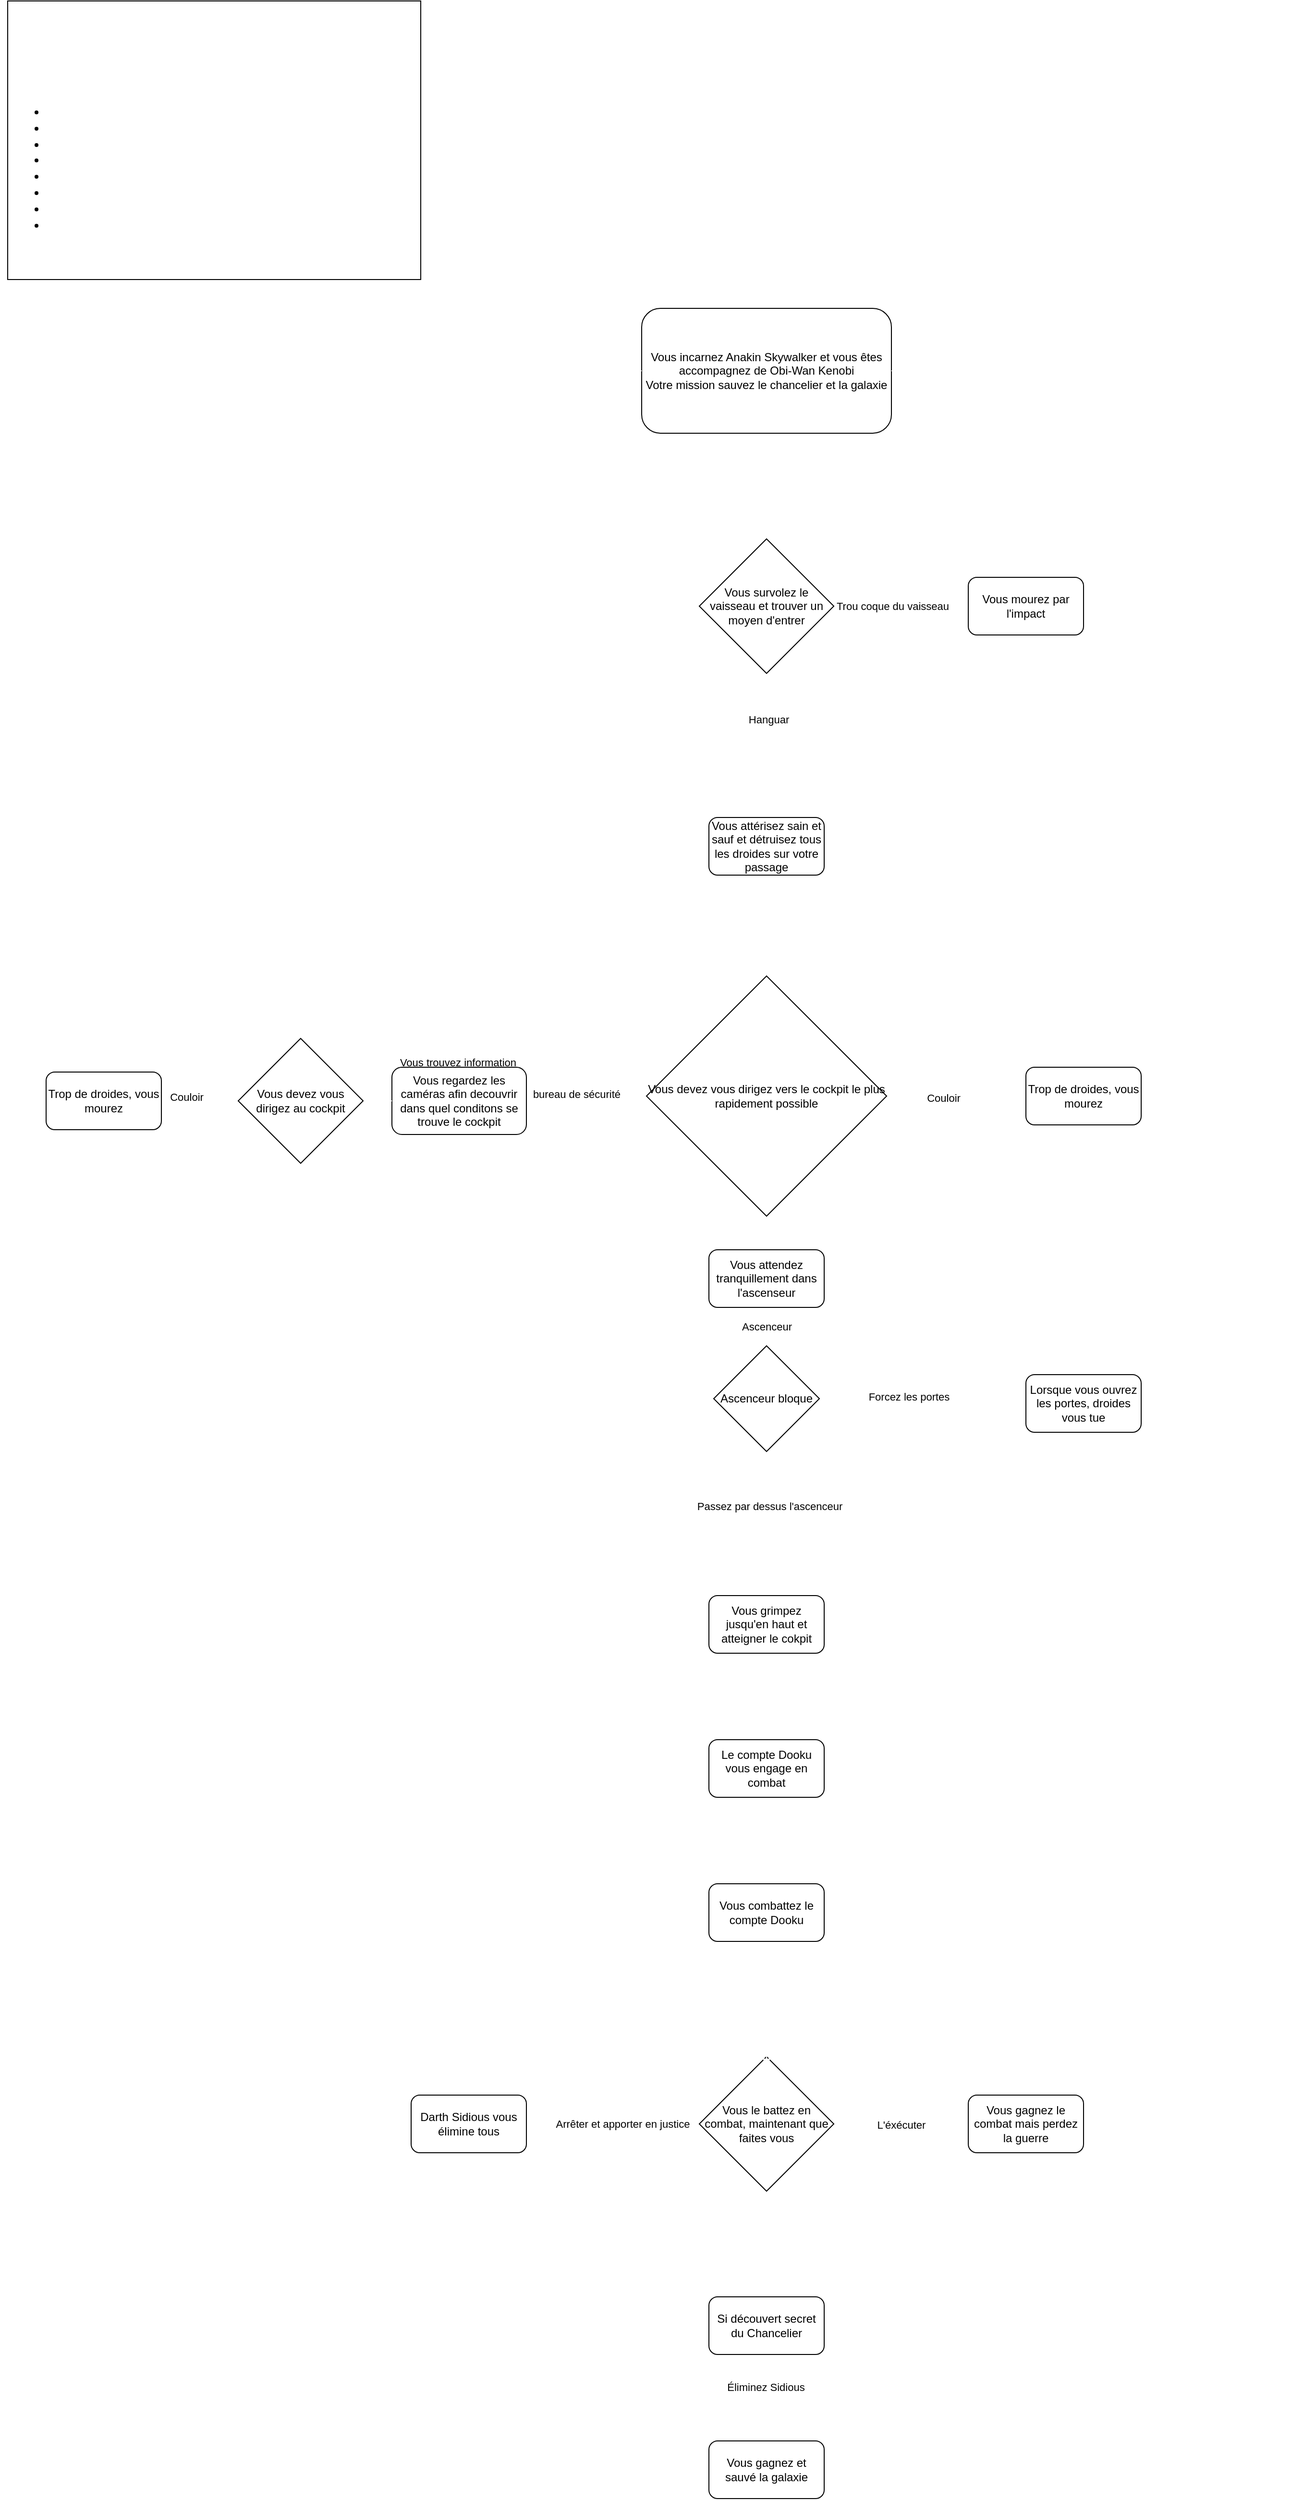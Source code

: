 <mxfile>
    <diagram id="d_ryaEk3887iIKYyWZoM" name="Page-1">
        <mxGraphModel dx="8450" dy="3740" grid="1" gridSize="10" guides="1" tooltips="1" connect="1" arrows="1" fold="1" page="1" pageScale="1" pageWidth="850" pageHeight="1100" math="0" shadow="0">
            <root>
                <mxCell id="0"/>
                <mxCell id="1" parent="0"/>
                <mxCell id="186" style="edgeStyle=none;html=1;entryX=0.5;entryY=0;entryDx=0;entryDy=0;strokeColor=#FFFFFF;" edge="1" parent="1" source="102" target="103">
                    <mxGeometry relative="1" as="geometry"/>
                </mxCell>
                <mxCell id="102" value="Vous incarnez Anakin Skywalker et vous êtes accompagnez de Obi-Wan Kenobi&lt;br&gt;Votre mission sauvez le chancelier et la galaxie" style="rounded=1;whiteSpace=wrap;html=1;" parent="1" vertex="1">
                    <mxGeometry x="-1190" y="270" width="260" height="130" as="geometry"/>
                </mxCell>
                <mxCell id="106" style="edgeStyle=none;html=1;strokeColor=#FFFFFF;" parent="1" source="103" edge="1">
                    <mxGeometry relative="1" as="geometry">
                        <mxPoint x="-850" y="580" as="targetPoint"/>
                    </mxGeometry>
                </mxCell>
                <mxCell id="110" value="Trou coque du vaisseau" style="edgeLabel;html=1;align=center;verticalAlign=middle;resizable=0;points=[];" parent="106" vertex="1" connectable="0">
                    <mxGeometry x="0.278" y="-1" relative="1" as="geometry">
                        <mxPoint x="-29" y="-1" as="offset"/>
                    </mxGeometry>
                </mxCell>
                <mxCell id="107" style="edgeStyle=none;html=1;strokeColor=#FFFFFF;" parent="1" source="103" edge="1">
                    <mxGeometry relative="1" as="geometry">
                        <mxPoint x="-1060" y="800" as="targetPoint"/>
                    </mxGeometry>
                </mxCell>
                <mxCell id="111" value="Hanguar" style="edgeLabel;html=1;align=center;verticalAlign=middle;resizable=0;points=[];" parent="107" vertex="1" connectable="0">
                    <mxGeometry x="-0.351" y="2" relative="1" as="geometry">
                        <mxPoint y="-1" as="offset"/>
                    </mxGeometry>
                </mxCell>
                <mxCell id="103" value="Vous survolez le vaisseau et trouver un moyen d'entrer" style="rhombus;whiteSpace=wrap;html=1;" parent="1" vertex="1">
                    <mxGeometry x="-1130" y="510" width="140" height="140" as="geometry"/>
                </mxCell>
                <mxCell id="112" style="edgeStyle=none;html=1;strokeColor=#FFFFFF;" parent="1" source="108" edge="1">
                    <mxGeometry relative="1" as="geometry">
                        <mxPoint x="-1060" y="1000" as="targetPoint"/>
                    </mxGeometry>
                </mxCell>
                <mxCell id="108" value="Vous attérisez sain et sauf et détruisez tous les droides sur votre passage" style="rounded=1;whiteSpace=wrap;html=1;" parent="1" vertex="1">
                    <mxGeometry x="-1120" y="800" width="120" height="60" as="geometry"/>
                </mxCell>
                <mxCell id="166" style="edgeStyle=orthogonalEdgeStyle;html=1;entryX=1;entryY=0.5;entryDx=0;entryDy=0;strokeColor=#FFFFFF;endArrow=none;endFill=0;" parent="1" source="109" target="102" edge="1">
                    <mxGeometry relative="1" as="geometry">
                        <Array as="points">
                            <mxPoint x="-510" y="580"/>
                            <mxPoint x="-510" y="335"/>
                        </Array>
                    </mxGeometry>
                </mxCell>
                <mxCell id="109" value="Vous mourez par l'impact" style="rounded=1;whiteSpace=wrap;html=1;" parent="1" vertex="1">
                    <mxGeometry x="-850" y="550" width="120" height="60" as="geometry"/>
                </mxCell>
                <mxCell id="120" style="edgeStyle=none;html=1;strokeColor=#FFFFFF;" parent="1" source="114" edge="1">
                    <mxGeometry relative="1" as="geometry">
                        <mxPoint x="-790" y="1090" as="targetPoint"/>
                    </mxGeometry>
                </mxCell>
                <mxCell id="121" value="Couloir" style="edgeLabel;html=1;align=center;verticalAlign=middle;resizable=0;points=[];" parent="120" vertex="1" connectable="0">
                    <mxGeometry x="-0.177" y="-2" relative="1" as="geometry">
                        <mxPoint x="-1" as="offset"/>
                    </mxGeometry>
                </mxCell>
                <mxCell id="122" style="edgeStyle=none;html=1;strokeColor=#FFFFFF;" parent="1" source="114" edge="1">
                    <mxGeometry relative="1" as="geometry">
                        <mxPoint x="-1060" y="1360" as="targetPoint"/>
                    </mxGeometry>
                </mxCell>
                <mxCell id="123" value="Ascenceur" style="edgeLabel;html=1;align=center;verticalAlign=middle;resizable=0;points=[];" parent="122" vertex="1" connectable="0">
                    <mxGeometry x="-0.462" y="-2" relative="1" as="geometry">
                        <mxPoint x="2" y="76" as="offset"/>
                    </mxGeometry>
                </mxCell>
                <mxCell id="124" style="edgeStyle=none;html=1;strokeColor=#FFFFFF;" parent="1" source="114" edge="1">
                    <mxGeometry relative="1" as="geometry">
                        <mxPoint x="-1340" y="1087.5" as="targetPoint"/>
                    </mxGeometry>
                </mxCell>
                <mxCell id="129" value="bureau de sécurité" style="edgeLabel;html=1;align=center;verticalAlign=middle;resizable=0;points=[];" parent="124" vertex="1" connectable="0">
                    <mxGeometry x="0.521" relative="1" as="geometry">
                        <mxPoint x="44" as="offset"/>
                    </mxGeometry>
                </mxCell>
                <mxCell id="114" value="Vous devez vous dirigez vers le cockpit le plus rapidement possible" style="rhombus;whiteSpace=wrap;html=1;" parent="1" vertex="1">
                    <mxGeometry x="-1185" y="965" width="250" height="250" as="geometry"/>
                </mxCell>
                <mxCell id="165" style="edgeStyle=orthogonalEdgeStyle;html=1;entryX=1;entryY=0.5;entryDx=0;entryDy=0;strokeColor=#FFFFFF;endArrow=none;endFill=0;" parent="1" source="127" target="102" edge="1">
                    <mxGeometry relative="1" as="geometry">
                        <Array as="points">
                            <mxPoint x="-510" y="1090"/>
                            <mxPoint x="-510" y="335"/>
                        </Array>
                    </mxGeometry>
                </mxCell>
                <mxCell id="127" value="Trop de droides, vous mourez" style="rounded=1;whiteSpace=wrap;html=1;" parent="1" vertex="1">
                    <mxGeometry x="-790" y="1060" width="120" height="60" as="geometry"/>
                </mxCell>
                <mxCell id="133" style="edgeStyle=none;html=1;entryX=1;entryY=0.5;entryDx=0;entryDy=0;startArrow=none;strokeColor=#FFFFFF;" parent="1" source="182" target="135" edge="1">
                    <mxGeometry relative="1" as="geometry">
                        <mxPoint x="-1640" y="1095" as="targetPoint"/>
                    </mxGeometry>
                </mxCell>
                <mxCell id="134" value="Couloir" style="edgeLabel;html=1;align=center;verticalAlign=middle;resizable=0;points=[];" parent="133" vertex="1" connectable="0">
                    <mxGeometry x="0.34" y="-4" relative="1" as="geometry">
                        <mxPoint x="-1" as="offset"/>
                    </mxGeometry>
                </mxCell>
                <mxCell id="137" style="edgeStyle=orthogonalEdgeStyle;html=1;exitX=0.5;exitY=1;exitDx=0;exitDy=0;strokeColor=#FFFFFF;endArrow=none;endFill=0;" parent="1" source="182" edge="1">
                    <mxGeometry relative="1" as="geometry">
                        <mxPoint x="-1060" y="1230" as="targetPoint"/>
                        <Array as="points">
                            <mxPoint x="-1545" y="1230"/>
                        </Array>
                    </mxGeometry>
                </mxCell>
                <mxCell id="170" value="Vous trouvez information&amp;nbsp;" style="edgeLabel;html=1;align=center;verticalAlign=middle;resizable=0;points=[];" parent="137" vertex="1" connectable="0">
                    <mxGeometry x="-0.268" y="4" relative="1" as="geometry">
                        <mxPoint x="32" y="-171" as="offset"/>
                    </mxGeometry>
                </mxCell>
                <mxCell id="128" value="Vous regardez les caméras afin decouvrir dans quel conditons se trouve le cockpit" style="rounded=1;whiteSpace=wrap;html=1;" parent="1" vertex="1">
                    <mxGeometry x="-1450" y="1060" width="140" height="70" as="geometry"/>
                </mxCell>
                <mxCell id="167" style="edgeStyle=orthogonalEdgeStyle;html=1;entryX=0;entryY=0.5;entryDx=0;entryDy=0;strokeColor=#FFFFFF;endArrow=none;endFill=0;" parent="1" source="135" target="102" edge="1">
                    <mxGeometry relative="1" as="geometry">
                        <Array as="points">
                            <mxPoint x="-1850" y="1095"/>
                            <mxPoint x="-1850" y="335"/>
                        </Array>
                    </mxGeometry>
                </mxCell>
                <mxCell id="135" value="Trop de droides, vous mourez" style="rounded=1;whiteSpace=wrap;html=1;" parent="1" vertex="1">
                    <mxGeometry x="-1810" y="1065" width="120" height="60" as="geometry"/>
                </mxCell>
                <mxCell id="139" style="edgeStyle=orthogonalEdgeStyle;html=1;strokeColor=#FFFFFF;endArrow=classic;endFill=1;" parent="1" source="138" edge="1">
                    <mxGeometry relative="1" as="geometry">
                        <mxPoint x="-790" y="1410" as="targetPoint"/>
                    </mxGeometry>
                </mxCell>
                <mxCell id="141" value="Forcez les portes" style="edgeLabel;html=1;align=center;verticalAlign=middle;resizable=0;points=[];" parent="139" vertex="1" connectable="0">
                    <mxGeometry x="-0.171" y="2" relative="1" as="geometry">
                        <mxPoint x="1" as="offset"/>
                    </mxGeometry>
                </mxCell>
                <mxCell id="142" style="edgeStyle=orthogonalEdgeStyle;html=1;strokeColor=#FFFFFF;endArrow=classic;endFill=1;" parent="1" source="138" edge="1">
                    <mxGeometry relative="1" as="geometry">
                        <mxPoint x="-1060" y="1610" as="targetPoint"/>
                    </mxGeometry>
                </mxCell>
                <mxCell id="143" value="Passez par dessus l'ascenceur" style="edgeLabel;html=1;align=center;verticalAlign=middle;resizable=0;points=[];" parent="142" vertex="1" connectable="0">
                    <mxGeometry x="-0.25" y="3" relative="1" as="geometry">
                        <mxPoint as="offset"/>
                    </mxGeometry>
                </mxCell>
                <mxCell id="138" value="Ascenceur bloque" style="rhombus;whiteSpace=wrap;html=1;" parent="1" vertex="1">
                    <mxGeometry x="-1115" y="1350" width="110" height="110" as="geometry"/>
                </mxCell>
                <mxCell id="164" style="edgeStyle=orthogonalEdgeStyle;html=1;entryX=1;entryY=0.5;entryDx=0;entryDy=0;strokeColor=#FFFFFF;endArrow=none;endFill=0;" parent="1" source="140" target="102" edge="1">
                    <mxGeometry relative="1" as="geometry">
                        <Array as="points">
                            <mxPoint x="-510" y="1410"/>
                            <mxPoint x="-510" y="335"/>
                        </Array>
                    </mxGeometry>
                </mxCell>
                <mxCell id="140" value="Lorsque vous ouvrez les portes, droides vous tue" style="rounded=1;whiteSpace=wrap;html=1;" parent="1" vertex="1">
                    <mxGeometry x="-790" y="1380" width="120" height="60" as="geometry"/>
                </mxCell>
                <mxCell id="145" style="edgeStyle=orthogonalEdgeStyle;html=1;strokeColor=#FFFFFF;endArrow=classic;endFill=1;" parent="1" source="144" edge="1">
                    <mxGeometry relative="1" as="geometry">
                        <mxPoint x="-1060" y="1760" as="targetPoint"/>
                    </mxGeometry>
                </mxCell>
                <mxCell id="144" value="Vous grimpez jusqu'en haut et atteigner le cokpit" style="rounded=1;whiteSpace=wrap;html=1;" parent="1" vertex="1">
                    <mxGeometry x="-1120" y="1610" width="120" height="60" as="geometry"/>
                </mxCell>
                <mxCell id="148" style="edgeStyle=orthogonalEdgeStyle;html=1;strokeColor=#FFFFFF;endArrow=classic;endFill=1;" parent="1" source="147" edge="1">
                    <mxGeometry relative="1" as="geometry">
                        <mxPoint x="-1060" y="1910" as="targetPoint"/>
                    </mxGeometry>
                </mxCell>
                <mxCell id="147" value="Le compte Dooku vous engage en combat" style="rounded=1;whiteSpace=wrap;html=1;" parent="1" vertex="1">
                    <mxGeometry x="-1120" y="1760" width="120" height="60" as="geometry"/>
                </mxCell>
                <mxCell id="150" style="edgeStyle=orthogonalEdgeStyle;html=1;strokeColor=#FFFFFF;endArrow=classic;endFill=1;" parent="1" source="149" edge="1">
                    <mxGeometry relative="1" as="geometry">
                        <mxPoint x="-850" y="2160" as="targetPoint"/>
                    </mxGeometry>
                </mxCell>
                <mxCell id="152" value="L'éxécuter" style="edgeLabel;html=1;align=center;verticalAlign=middle;resizable=0;points=[];" parent="150" vertex="1" connectable="0">
                    <mxGeometry x="0.189" y="4" relative="1" as="geometry">
                        <mxPoint x="-13" y="4" as="offset"/>
                    </mxGeometry>
                </mxCell>
                <mxCell id="151" style="edgeStyle=orthogonalEdgeStyle;html=1;strokeColor=#FFFFFF;endArrow=none;endFill=0;" parent="1" source="149" edge="1">
                    <mxGeometry relative="1" as="geometry">
                        <mxPoint x="-1060" y="2340" as="targetPoint"/>
                    </mxGeometry>
                </mxCell>
                <mxCell id="156" style="edgeStyle=orthogonalEdgeStyle;html=1;strokeColor=#FFFFFF;endArrow=classic;endFill=1;" parent="1" source="149" edge="1">
                    <mxGeometry relative="1" as="geometry">
                        <mxPoint x="-1310" y="2160" as="targetPoint"/>
                    </mxGeometry>
                </mxCell>
                <mxCell id="162" value="Arrêter et apporter en justice" style="edgeLabel;html=1;align=center;verticalAlign=middle;resizable=0;points=[];" parent="156" vertex="1" connectable="0">
                    <mxGeometry x="-0.244" y="-2" relative="1" as="geometry">
                        <mxPoint x="-12" y="2" as="offset"/>
                    </mxGeometry>
                </mxCell>
                <mxCell id="149" value="Vous le battez en combat, maintenant que faites vous" style="rhombus;whiteSpace=wrap;html=1;" parent="1" vertex="1">
                    <mxGeometry x="-1130" y="2090" width="140" height="140" as="geometry"/>
                </mxCell>
                <mxCell id="163" style="edgeStyle=orthogonalEdgeStyle;html=1;entryX=1;entryY=0.5;entryDx=0;entryDy=0;strokeColor=#FFFFFF;endArrow=none;endFill=0;exitX=1;exitY=0.5;exitDx=0;exitDy=0;" parent="1" source="153" target="102" edge="1">
                    <mxGeometry relative="1" as="geometry">
                        <Array as="points">
                            <mxPoint x="-510" y="2160"/>
                            <mxPoint x="-510" y="335"/>
                        </Array>
                    </mxGeometry>
                </mxCell>
                <mxCell id="153" value="Vous gagnez le combat mais perdez la guerre" style="rounded=1;whiteSpace=wrap;html=1;" parent="1" vertex="1">
                    <mxGeometry x="-850" y="2130" width="120" height="60" as="geometry"/>
                </mxCell>
                <mxCell id="168" style="edgeStyle=orthogonalEdgeStyle;html=1;entryX=0;entryY=0.5;entryDx=0;entryDy=0;strokeColor=#FFFFFF;endArrow=none;endFill=0;exitX=0;exitY=0.5;exitDx=0;exitDy=0;" parent="1" source="155" target="102" edge="1">
                    <mxGeometry relative="1" as="geometry">
                        <Array as="points">
                            <mxPoint x="-1850" y="2160"/>
                            <mxPoint x="-1850" y="335"/>
                        </Array>
                    </mxGeometry>
                </mxCell>
                <mxCell id="155" value="Darth Sidious vous élimine tous" style="rounded=1;whiteSpace=wrap;html=1;" parent="1" vertex="1">
                    <mxGeometry x="-1430" y="2130" width="120" height="60" as="geometry"/>
                </mxCell>
                <mxCell id="159" style="edgeStyle=orthogonalEdgeStyle;html=1;strokeColor=#FFFFFF;endArrow=classic;endFill=1;entryX=0.5;entryY=0;entryDx=0;entryDy=0;" parent="1" source="158" target="161" edge="1">
                    <mxGeometry relative="1" as="geometry">
                        <mxPoint x="-1187.784" y="2520" as="targetPoint"/>
                    </mxGeometry>
                </mxCell>
                <mxCell id="160" value="Éliminez Sidious" style="edgeLabel;html=1;align=center;verticalAlign=middle;resizable=0;points=[];" parent="159" vertex="1" connectable="0">
                    <mxGeometry x="-0.239" y="-1" relative="1" as="geometry">
                        <mxPoint as="offset"/>
                    </mxGeometry>
                </mxCell>
                <mxCell id="158" value="Si découvert secret du Chancelier" style="rounded=1;whiteSpace=wrap;html=1;" parent="1" vertex="1">
                    <mxGeometry x="-1120" y="2340" width="120" height="60" as="geometry"/>
                </mxCell>
                <mxCell id="161" value="Vous gagnez et sauvé la galaxie" style="rounded=1;whiteSpace=wrap;html=1;" parent="1" vertex="1">
                    <mxGeometry x="-1120" y="2490" width="120" height="60" as="geometry"/>
                </mxCell>
                <mxCell id="169" value="&lt;font color=&quot;#ffffff&quot;&gt;Genre:science-fiction&lt;br&gt;Inspiration: StarWars Revenge of the Sith&lt;br&gt;Nom: The chosen one&lt;br&gt;Palette&lt;br&gt;&lt;/font&gt;&lt;ul&gt;&lt;li&gt;&lt;font color=&quot;#ffffff&quot;&gt;Couleur de fond du site: rgb&lt;span style=&quot;font-family: Consolas, &amp;quot;Courier New&amp;quot;, monospace; font-size: 14px;&quot;&gt;(&lt;/span&gt;&lt;span style=&quot;font-family: Consolas, &amp;quot;Courier New&amp;quot;, monospace; font-size: 14px;&quot;&gt;0&lt;/span&gt;&lt;span style=&quot;font-family: Consolas, &amp;quot;Courier New&amp;quot;, monospace; font-size: 14px;&quot;&gt;, &lt;/span&gt;&lt;span style=&quot;font-family: Consolas, &amp;quot;Courier New&amp;quot;, monospace; font-size: 14px;&quot;&gt;0&lt;/span&gt;&lt;span style=&quot;font-family: Consolas, &amp;quot;Courier New&amp;quot;, monospace; font-size: 14px;&quot;&gt;, &lt;/span&gt;&lt;span style=&quot;font-family: Consolas, &amp;quot;Courier New&amp;quot;, monospace; font-size: 14px;&quot;&gt;0&lt;/span&gt;&lt;span style=&quot;font-family: Consolas, &amp;quot;Courier New&amp;quot;, monospace; font-size: 14px;&quot;&gt;)&lt;/span&gt;&lt;/font&gt;&lt;/li&gt;&lt;li&gt;&lt;font color=&quot;#ffffff&quot;&gt;Couleur de fond du contenu: rgb&lt;span style=&quot;font-family: Consolas, &amp;quot;Courier New&amp;quot;, monospace; font-size: 14px;&quot;&gt;(&lt;/span&gt;&lt;span style=&quot;font-family: Consolas, &amp;quot;Courier New&amp;quot;, monospace; font-size: 14px;&quot;&gt;25&lt;/span&gt;&lt;span style=&quot;font-family: Consolas, &amp;quot;Courier New&amp;quot;, monospace; font-size: 14px;&quot;&gt;, &lt;/span&gt;&lt;span style=&quot;font-family: Consolas, &amp;quot;Courier New&amp;quot;, monospace; font-size: 14px;&quot;&gt;25&lt;/span&gt;&lt;span style=&quot;font-family: Consolas, &amp;quot;Courier New&amp;quot;, monospace; font-size: 14px;&quot;&gt;, &lt;/span&gt;&lt;span style=&quot;font-family: Consolas, &amp;quot;Courier New&amp;quot;, monospace; font-size: 14px;&quot;&gt;25&lt;/span&gt;&lt;span style=&quot;font-family: Consolas, &amp;quot;Courier New&amp;quot;, monospace; font-size: 14px;&quot;&gt;)&lt;/span&gt;&lt;/font&gt;&lt;/li&gt;&lt;li&gt;&lt;font color=&quot;#ffffff&quot;&gt;Couleur de la police: rgb&lt;span style=&quot;font-family: Consolas, &amp;quot;Courier New&amp;quot;, monospace; font-size: 14px;&quot;&gt;(&lt;/span&gt;&lt;span style=&quot;font-family: Consolas, &amp;quot;Courier New&amp;quot;, monospace; font-size: 14px;&quot;&gt;255&lt;/span&gt;&lt;span style=&quot;font-family: Consolas, &amp;quot;Courier New&amp;quot;, monospace; font-size: 14px;&quot;&gt;, &lt;/span&gt;&lt;span style=&quot;font-family: Consolas, &amp;quot;Courier New&amp;quot;, monospace; font-size: 14px;&quot;&gt;0&lt;/span&gt;&lt;span style=&quot;font-family: Consolas, &amp;quot;Courier New&amp;quot;, monospace; font-size: 14px;&quot;&gt;, &lt;/span&gt;&lt;span style=&quot;font-family: Consolas, &amp;quot;Courier New&amp;quot;, monospace; font-size: 14px;&quot;&gt;0&lt;/span&gt;&lt;span style=&quot;font-family: Consolas, &amp;quot;Courier New&amp;quot;, monospace; font-size: 14px;&quot;&gt;)&lt;/span&gt;&lt;/font&gt;&lt;/li&gt;&lt;li&gt;&lt;font color=&quot;#ffffff&quot;&gt;Couleur de fond des boutons: rgb&lt;span style=&quot;font-family: Consolas, &amp;quot;Courier New&amp;quot;, monospace; font-size: 14px;&quot;&gt;(&lt;/span&gt;&lt;span style=&quot;font-family: Consolas, &amp;quot;Courier New&amp;quot;, monospace; font-size: 14px;&quot;&gt;0&lt;/span&gt;&lt;span style=&quot;font-family: Consolas, &amp;quot;Courier New&amp;quot;, monospace; font-size: 14px;&quot;&gt;,&amp;nbsp;&lt;/span&gt;&lt;span style=&quot;font-family: Consolas, &amp;quot;Courier New&amp;quot;, monospace; font-size: 14px;&quot;&gt;0&lt;/span&gt;&lt;span style=&quot;font-family: Consolas, &amp;quot;Courier New&amp;quot;, monospace; font-size: 14px;&quot;&gt;,&amp;nbsp;&lt;/span&gt;&lt;span style=&quot;font-family: Consolas, &amp;quot;Courier New&amp;quot;, monospace; font-size: 14px;&quot;&gt;255&lt;/span&gt;&lt;span style=&quot;font-family: Consolas, &amp;quot;Courier New&amp;quot;, monospace; font-size: 14px;&quot;&gt;)&lt;/span&gt;&lt;/font&gt;&lt;/li&gt;&lt;li&gt;&lt;font color=&quot;#ffffff&quot;&gt;Couleur de fond des boutons en hover: rgb&lt;span style=&quot;font-family: Consolas, &amp;quot;Courier New&amp;quot;, monospace; font-size: 14px;&quot;&gt;(&lt;/span&gt;&lt;span style=&quot;font-family: Consolas, &amp;quot;Courier New&amp;quot;, monospace; font-size: 14px;&quot;&gt;255&lt;/span&gt;&lt;span style=&quot;font-family: Consolas, &amp;quot;Courier New&amp;quot;, monospace; font-size: 14px;&quot;&gt;,&amp;nbsp;&lt;/span&gt;&lt;span style=&quot;font-family: Consolas, &amp;quot;Courier New&amp;quot;, monospace; font-size: 14px;&quot;&gt;0&lt;/span&gt;&lt;span style=&quot;font-family: Consolas, &amp;quot;Courier New&amp;quot;, monospace; font-size: 14px;&quot;&gt;,&amp;nbsp;&lt;/span&gt;&lt;span style=&quot;font-family: Consolas, &amp;quot;Courier New&amp;quot;, monospace; font-size: 14px;&quot;&gt;0&lt;/span&gt;&lt;span style=&quot;font-family: Consolas, &amp;quot;Courier New&amp;quot;, monospace; font-size: 14px;&quot;&gt;)&lt;/span&gt;&lt;/font&gt;&lt;/li&gt;&lt;li&gt;&lt;font color=&quot;#ffffff&quot;&gt;Couleur de police des boutons: rgb&lt;span style=&quot;font-family: Consolas, &amp;quot;Courier New&amp;quot;, monospace; font-size: 14px;&quot;&gt;(&lt;/span&gt;&lt;span style=&quot;font-family: Consolas, &amp;quot;Courier New&amp;quot;, monospace; font-size: 14px;&quot;&gt;255&lt;/span&gt;&lt;span style=&quot;font-family: Consolas, &amp;quot;Courier New&amp;quot;, monospace; font-size: 14px;&quot;&gt;, &lt;/span&gt;&lt;span style=&quot;font-family: Consolas, &amp;quot;Courier New&amp;quot;, monospace; font-size: 14px;&quot;&gt;255&lt;/span&gt;&lt;span style=&quot;font-family: Consolas, &amp;quot;Courier New&amp;quot;, monospace; font-size: 14px;&quot;&gt;, &lt;/span&gt;&lt;span style=&quot;font-family: Consolas, &amp;quot;Courier New&amp;quot;, monospace; font-size: 14px;&quot;&gt;255&lt;/span&gt;&lt;span style=&quot;font-family: Consolas, &amp;quot;Courier New&amp;quot;, monospace; font-size: 14px;&quot;&gt;)&lt;/span&gt;&lt;/font&gt;&lt;/li&gt;&lt;li&gt;&lt;font color=&quot;#ffffff&quot;&gt;Couleur de police des boutons en hover: rgb&lt;span style=&quot;font-family: Consolas, &amp;quot;Courier New&amp;quot;, monospace; font-size: 14px;&quot;&gt;(&lt;/span&gt;&lt;span style=&quot;font-family: Consolas, &amp;quot;Courier New&amp;quot;, monospace; font-size: 14px;&quot;&gt;255&lt;/span&gt;&lt;span style=&quot;font-family: Consolas, &amp;quot;Courier New&amp;quot;, monospace; font-size: 14px;&quot;&gt;,&amp;nbsp;&lt;/span&gt;&lt;span style=&quot;font-family: Consolas, &amp;quot;Courier New&amp;quot;, monospace; font-size: 14px;&quot;&gt;255&lt;/span&gt;&lt;span style=&quot;font-family: Consolas, &amp;quot;Courier New&amp;quot;, monospace; font-size: 14px;&quot;&gt;,&amp;nbsp;&lt;/span&gt;&lt;span style=&quot;font-family: Consolas, &amp;quot;Courier New&amp;quot;, monospace; font-size: 14px;&quot;&gt;255&lt;/span&gt;&lt;span style=&quot;font-family: Consolas, &amp;quot;Courier New&amp;quot;, monospace; font-size: 14px;&quot;&gt;)&lt;/span&gt;&lt;/font&gt;&lt;/li&gt;&lt;li&gt;&lt;font color=&quot;#ffffff&quot;&gt;Couleur de drop-shawdow: rgba&lt;span style=&quot;font-family: Consolas, &amp;quot;Courier New&amp;quot;, monospace; font-size: 14px;&quot;&gt;(&lt;/span&gt;&lt;span style=&quot;font-family: Consolas, &amp;quot;Courier New&amp;quot;, monospace; font-size: 14px;&quot;&gt;255&lt;/span&gt;&lt;span style=&quot;font-family: Consolas, &amp;quot;Courier New&amp;quot;, monospace; font-size: 14px;&quot;&gt;, &lt;/span&gt;&lt;span style=&quot;font-family: Consolas, &amp;quot;Courier New&amp;quot;, monospace; font-size: 14px;&quot;&gt;0&lt;/span&gt;&lt;span style=&quot;font-family: Consolas, &amp;quot;Courier New&amp;quot;, monospace; font-size: 14px;&quot;&gt;, &lt;/span&gt;&lt;span style=&quot;font-family: Consolas, &amp;quot;Courier New&amp;quot;, monospace; font-size: 14px;&quot;&gt;0&lt;/span&gt;&lt;span style=&quot;font-family: Consolas, &amp;quot;Courier New&amp;quot;, monospace; font-size: 14px;&quot;&gt;, &lt;/span&gt;&lt;span style=&quot;font-family: Consolas, &amp;quot;Courier New&amp;quot;, monospace; font-size: 14px;&quot;&gt;0.5&lt;/span&gt;&lt;span style=&quot;font-family: Consolas, &amp;quot;Courier New&amp;quot;, monospace; font-size: 14px;&quot;&gt;)&lt;/span&gt;&lt;/font&gt;&lt;/li&gt;&lt;/ul&gt;" style="whiteSpace=wrap;html=1;align=left;" parent="1" vertex="1">
                    <mxGeometry x="-1850" y="-50" width="430" height="290" as="geometry"/>
                </mxCell>
                <mxCell id="172" value="" style="edgeStyle=none;orthogonalLoop=1;jettySize=auto;html=1;strokeColor=#FFFFFF;" parent="1" edge="1">
                    <mxGeometry width="100" relative="1" as="geometry">
                        <mxPoint x="-1850" y="1540" as="sourcePoint"/>
                        <mxPoint x="-1850" y="1270" as="targetPoint"/>
                        <Array as="points"/>
                    </mxGeometry>
                </mxCell>
                <mxCell id="173" value="" style="edgeStyle=none;orthogonalLoop=1;jettySize=auto;html=1;strokeColor=#FFFFFF;" parent="1" edge="1">
                    <mxGeometry width="100" relative="1" as="geometry">
                        <mxPoint x="-1850" y="1000" as="sourcePoint"/>
                        <mxPoint x="-1850" y="700" as="targetPoint"/>
                        <Array as="points"/>
                    </mxGeometry>
                </mxCell>
                <mxCell id="174" value="" style="edgeStyle=none;orthogonalLoop=1;jettySize=auto;html=1;strokeColor=#FFFFFF;" parent="1" edge="1">
                    <mxGeometry width="100" relative="1" as="geometry">
                        <mxPoint x="-510" y="1820" as="sourcePoint"/>
                        <mxPoint x="-510" y="1550" as="targetPoint"/>
                        <Array as="points"/>
                    </mxGeometry>
                </mxCell>
                <mxCell id="175" value="" style="edgeStyle=none;orthogonalLoop=1;jettySize=auto;html=1;strokeColor=#FFFFFF;" parent="1" edge="1">
                    <mxGeometry width="100" relative="1" as="geometry">
                        <mxPoint x="-510" y="1340" as="sourcePoint"/>
                        <mxPoint x="-510" y="1190" as="targetPoint"/>
                        <Array as="points"/>
                    </mxGeometry>
                </mxCell>
                <mxCell id="176" value="" style="edgeStyle=none;orthogonalLoop=1;jettySize=auto;html=1;strokeColor=#FFFFFF;" parent="1" edge="1">
                    <mxGeometry width="100" relative="1" as="geometry">
                        <mxPoint x="-510" y="1020" as="sourcePoint"/>
                        <mxPoint x="-510" y="830" as="targetPoint"/>
                        <Array as="points"/>
                    </mxGeometry>
                </mxCell>
                <mxCell id="177" value="" style="edgeStyle=none;orthogonalLoop=1;jettySize=auto;html=1;strokeColor=#FFFFFF;" parent="1" edge="1">
                    <mxGeometry width="100" relative="1" as="geometry">
                        <mxPoint x="-510" y="520" as="sourcePoint"/>
                        <mxPoint x="-510" y="420" as="targetPoint"/>
                        <Array as="points"/>
                    </mxGeometry>
                </mxCell>
                <mxCell id="180" style="edgeStyle=none;html=1;entryX=0.5;entryY=0.071;entryDx=0;entryDy=0;entryPerimeter=0;strokeColor=#FFFFFF;" parent="1" source="179" target="149" edge="1">
                    <mxGeometry relative="1" as="geometry"/>
                </mxCell>
                <mxCell id="179" value="Vous combattez le compte Dooku" style="rounded=1;whiteSpace=wrap;html=1;" parent="1" vertex="1">
                    <mxGeometry x="-1120" y="1910" width="120" height="60" as="geometry"/>
                </mxCell>
                <mxCell id="183" value="" style="edgeStyle=none;html=1;entryX=1;entryY=0.5;entryDx=0;entryDy=0;endArrow=none;strokeColor=#FFFFFF;" parent="1" source="128" target="182" edge="1">
                    <mxGeometry relative="1" as="geometry">
                        <mxPoint x="-1690" y="1095" as="targetPoint"/>
                        <mxPoint x="-1450" y="1095" as="sourcePoint"/>
                    </mxGeometry>
                </mxCell>
                <mxCell id="182" value="Vous devez vous dirigez au cockpit" style="rhombus;whiteSpace=wrap;html=1;" parent="1" vertex="1">
                    <mxGeometry x="-1610" y="1030" width="130" height="130" as="geometry"/>
                </mxCell>
                <mxCell id="185" value="Vous attendez tranquillement dans l'ascenseur" style="rounded=1;whiteSpace=wrap;html=1;" parent="1" vertex="1">
                    <mxGeometry x="-1120" y="1250" width="120" height="60" as="geometry"/>
                </mxCell>
            </root>
        </mxGraphModel>
    </diagram>
</mxfile>